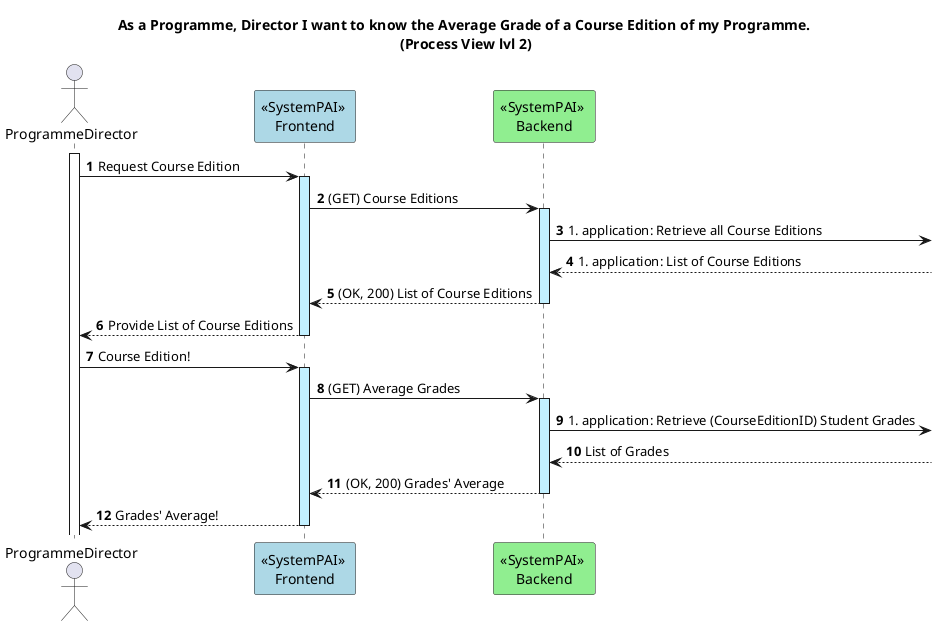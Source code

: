 @startuml

autonumber

title As a Programme, Director I want to know the Average Grade of a Course Edition of my Programme. \n(Process View lvl 2)

actor ProgrammeDirector as PD
participant "<<SystemPAI>> \nFrontend" as FE #lightblue
participant "<<SystemPAI>> \nBackend" as BE #lightgreen

activate PD
PD -> FE ++ #application : Request Course Edition
FE -> BE ++ #application: (GET) Course Editions
BE -> : #application: Retrieve all Course Editions
BE <-- : #application: List of Course Editions
BE --> FE --: (OK, 200) List of Course Editions
FE --> PD --: Provide List of Course Editions

PD -> FE ++ #application: Course Edition!
FE -> BE ++ #application: (GET) Average Grades
BE ->  : #application: Retrieve (CourseEditionID) Student Grades
BE <-- : List of Grades
BE --> FE --: (OK, 200) Grades' Average
FE --> PD --: Grades' Average!

@enduml
